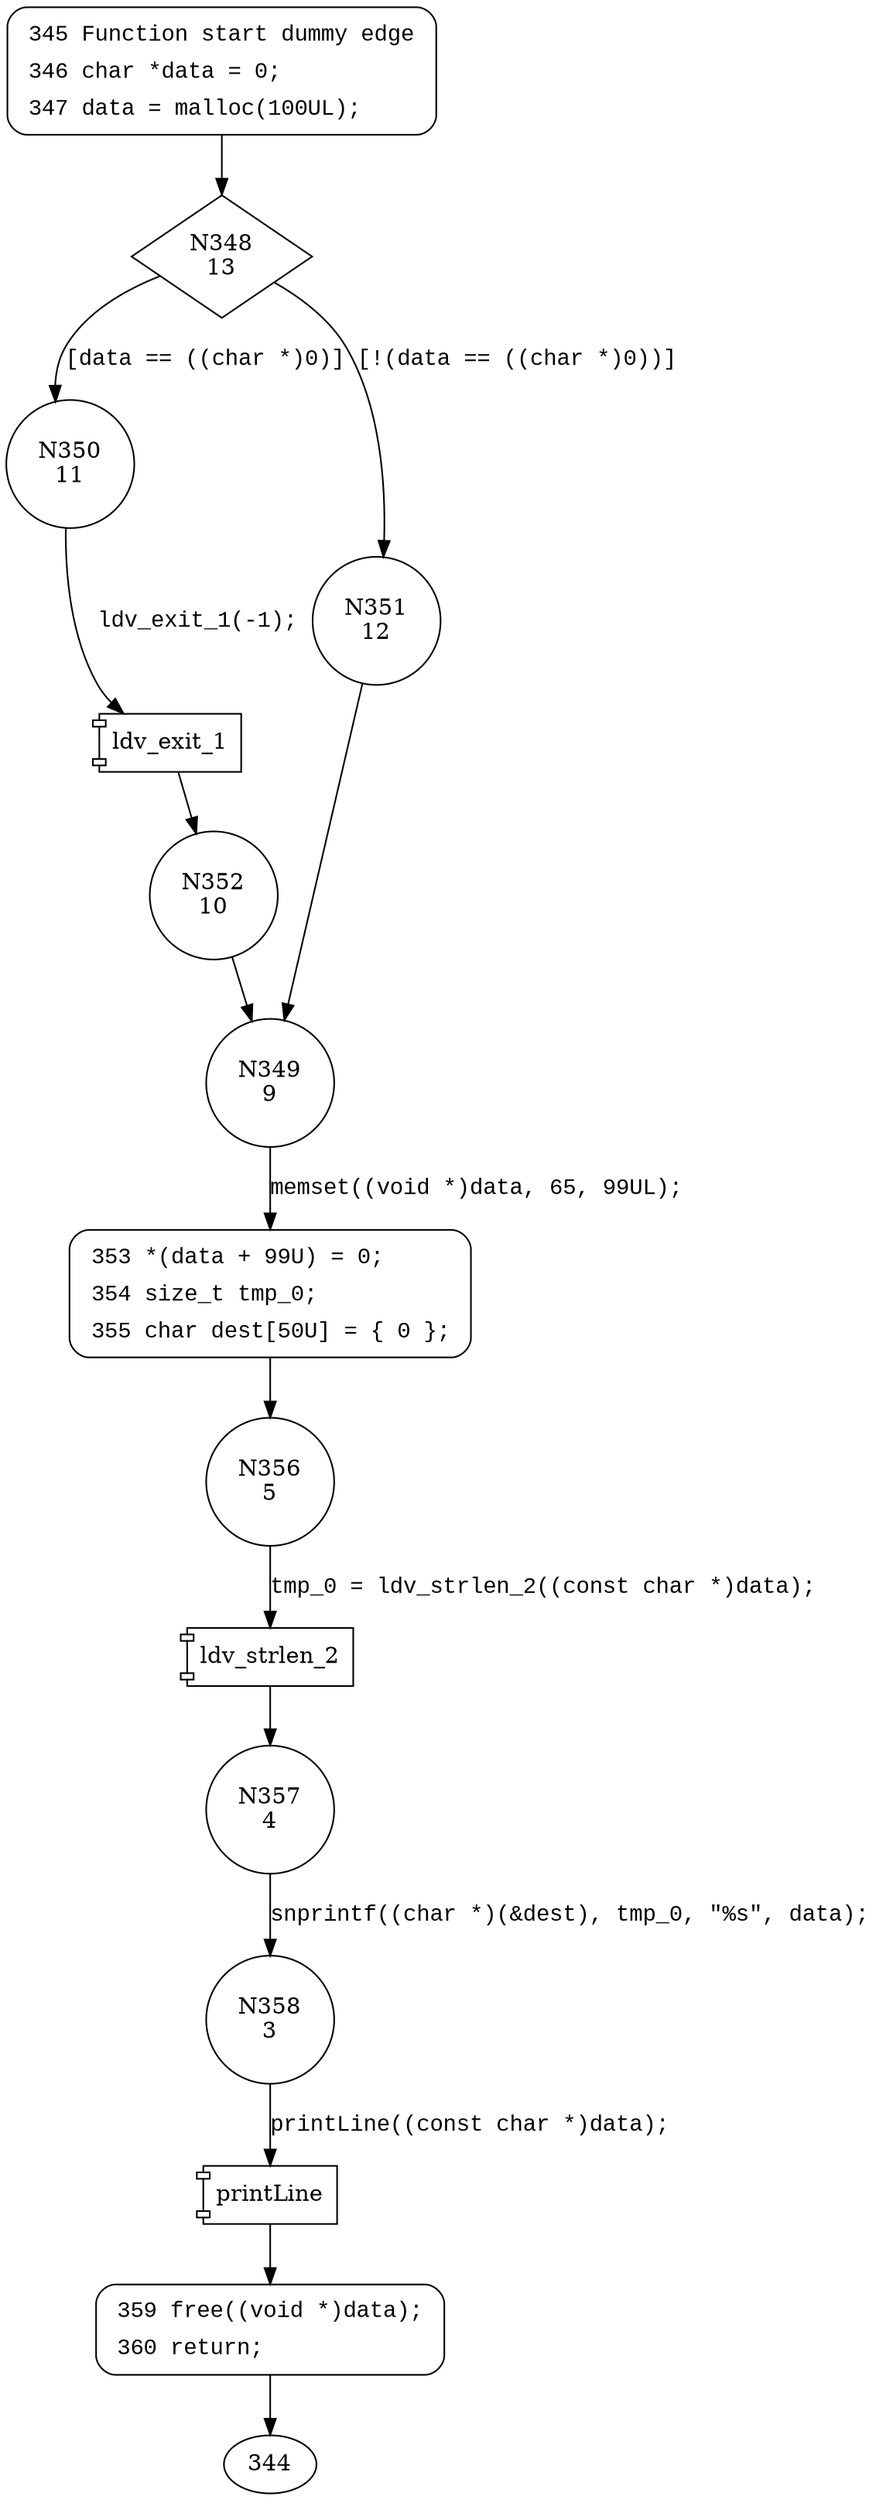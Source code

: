 digraph CWE122_Heap_Based_Buffer_Overflow__c_CWE806_char_snprintf_03_bad {
348 [shape="diamond" label="N348\n13"]
350 [shape="circle" label="N350\n11"]
351 [shape="circle" label="N351\n12"]
349 [shape="circle" label="N349\n9"]
353 [shape="circle" label="N353\n8"]
356 [shape="circle" label="N356\n5"]
357 [shape="circle" label="N357\n4"]
358 [shape="circle" label="N358\n3"]
359 [shape="circle" label="N359\n2"]
352 [shape="circle" label="N352\n10"]
345 [style="filled,bold" penwidth="1" fillcolor="white" fontname="Courier New" shape="Mrecord" label=<<table border="0" cellborder="0" cellpadding="3" bgcolor="white"><tr><td align="right">345</td><td align="left">Function start dummy edge</td></tr><tr><td align="right">346</td><td align="left">char *data = 0;</td></tr><tr><td align="right">347</td><td align="left">data = malloc(100UL);</td></tr></table>>]
345 -> 348[label=""]
353 [style="filled,bold" penwidth="1" fillcolor="white" fontname="Courier New" shape="Mrecord" label=<<table border="0" cellborder="0" cellpadding="3" bgcolor="white"><tr><td align="right">353</td><td align="left">*(data + 99U) = 0;</td></tr><tr><td align="right">354</td><td align="left">size_t tmp_0;</td></tr><tr><td align="right">355</td><td align="left">char dest[50U] = &#123; 0 &#125;;</td></tr></table>>]
353 -> 356[label=""]
359 [style="filled,bold" penwidth="1" fillcolor="white" fontname="Courier New" shape="Mrecord" label=<<table border="0" cellborder="0" cellpadding="3" bgcolor="white"><tr><td align="right">359</td><td align="left">free((void *)data);</td></tr><tr><td align="right">360</td><td align="left">return;</td></tr></table>>]
359 -> 344[label=""]
348 -> 350 [label="[data == ((char *)0)]" fontname="Courier New"]
348 -> 351 [label="[!(data == ((char *)0))]" fontname="Courier New"]
349 -> 353 [label="memset((void *)data, 65, 99UL);" fontname="Courier New"]
100017 [shape="component" label="ldv_strlen_2"]
356 -> 100017 [label="tmp_0 = ldv_strlen_2((const char *)data);" fontname="Courier New"]
100017 -> 357 [label="" fontname="Courier New"]
100018 [shape="component" label="printLine"]
358 -> 100018 [label="printLine((const char *)data);" fontname="Courier New"]
100018 -> 359 [label="" fontname="Courier New"]
100019 [shape="component" label="ldv_exit_1"]
350 -> 100019 [label="ldv_exit_1(-1);" fontname="Courier New"]
100019 -> 352 [label="" fontname="Courier New"]
351 -> 349 [label="" fontname="Courier New"]
357 -> 358 [label="snprintf((char *)(&dest), tmp_0, \"%s\", data);" fontname="Courier New"]
352 -> 349 [label="" fontname="Courier New"]
}